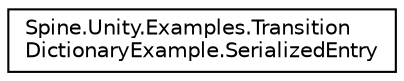 digraph "그래픽컬한 클래스 계통도"
{
 // LATEX_PDF_SIZE
  edge [fontname="Helvetica",fontsize="10",labelfontname="Helvetica",labelfontsize="10"];
  node [fontname="Helvetica",fontsize="10",shape=record];
  rankdir="LR";
  Node0 [label="Spine.Unity.Examples.Transition\lDictionaryExample.SerializedEntry",height=0.2,width=0.4,color="black", fillcolor="white", style="filled",URL="$struct_spine_1_1_unity_1_1_examples_1_1_transition_dictionary_example_1_1_serialized_entry.html",tooltip=" "];
}
